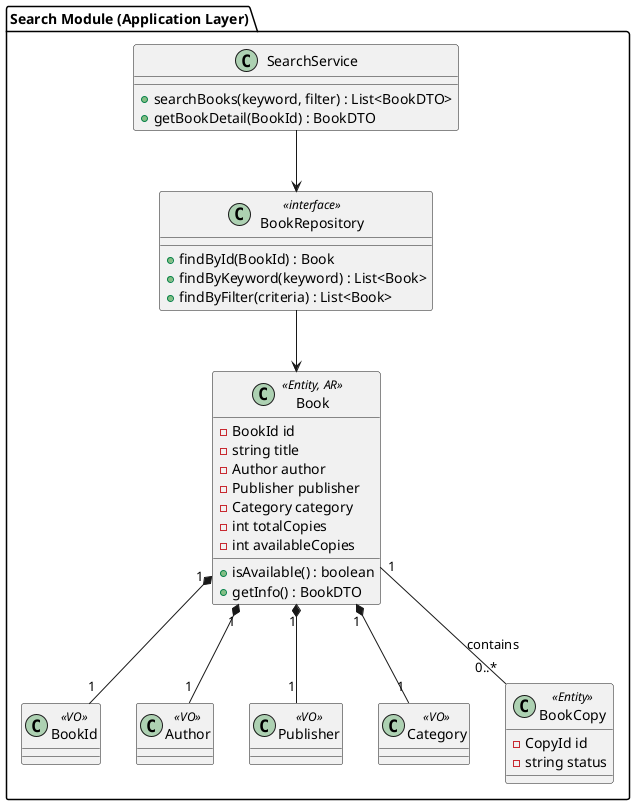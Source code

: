 @startuml

package "Search Module (Application Layer)" {
  class Book <<Entity, AR>> {
    - BookId id
    - string title
    - Author author
    - Publisher publisher
    - Category category
    - int totalCopies
    - int availableCopies
    + isAvailable() : boolean
    + getInfo() : BookDTO
  }

  class BookId <<VO>> {
  }

  class Author <<VO>> {
  }

  class Publisher <<VO>> {
  }

  class Category <<VO>> {
  }

  class BookCopy <<Entity>> {
    - CopyId id
    - string status
  }

  ' Quan hệ trong Aggregate
  Book "1" *-- "1" BookId
  Book "1" *-- "1" Author
  Book "1" *-- "1" Publisher
  Book "1" *-- "1" Category
  Book "1" -- "0..*" BookCopy : contains
  
  class SearchService {
    + searchBooks(keyword, filter) : List<BookDTO>
    + getBookDetail(BookId) : BookDTO
  }

  class BookRepository <<interface>> {
    + findById(BookId) : Book
    + findByKeyword(keyword) : List<Book>
    + findByFilter(criteria) : List<Book>
  }
}

SearchService --> BookRepository
BookRepository --> Book

@enduml
